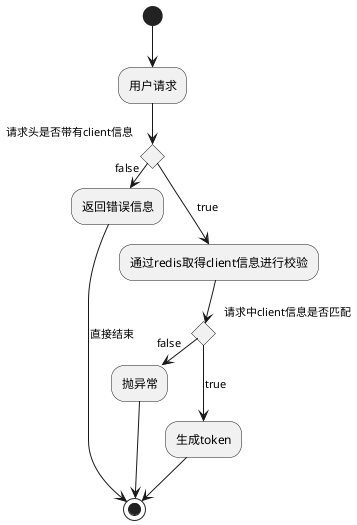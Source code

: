 @startuml
(*) --> "用户请求"
if "请求头是否带有client信息" then
    -->[true] "通过redis取得client信息进行校验"
    if "请求中client信息是否匹配" then
        -r-> [false] "抛异常"
        --> (*)
    else
        --> [true] "生成token"
        --> (*)
    endif
else
    -> [false]"返回错误信息"
    --> [直接结束] (*)
endif
@enduml